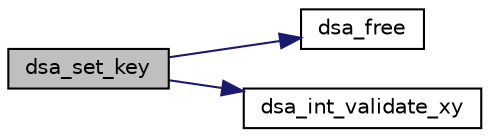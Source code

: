 digraph "dsa_set_key"
{
 // LATEX_PDF_SIZE
  edge [fontname="Helvetica",fontsize="10",labelfontname="Helvetica",labelfontsize="10"];
  node [fontname="Helvetica",fontsize="10",shape=record];
  rankdir="LR";
  Node0 [label="dsa_set_key",height=0.2,width=0.4,color="black", fillcolor="grey75", style="filled", fontcolor="black",tooltip="Import DSA public or private key-part from raw numbers."];
  Node0 -> Node1 [color="midnightblue",fontsize="10",style="solid",fontname="Helvetica"];
  Node1 [label="dsa_free",height=0.2,width=0.4,color="black", fillcolor="white", style="filled",URL="$dsa__free_8c.html#aa303a866d72fa5c2967b7d26410ec69c",tooltip="Free a DSA key."];
  Node0 -> Node2 [color="midnightblue",fontsize="10",style="solid",fontname="Helvetica"];
  Node2 [label="dsa_int_validate_xy",height=0.2,width=0.4,color="black", fillcolor="white", style="filled",URL="$tomcrypt__private_8h.html#aa5b2d573863af50ed2f38a00998a1274",tooltip="Validation of a DSA key (x and y values)"];
}
